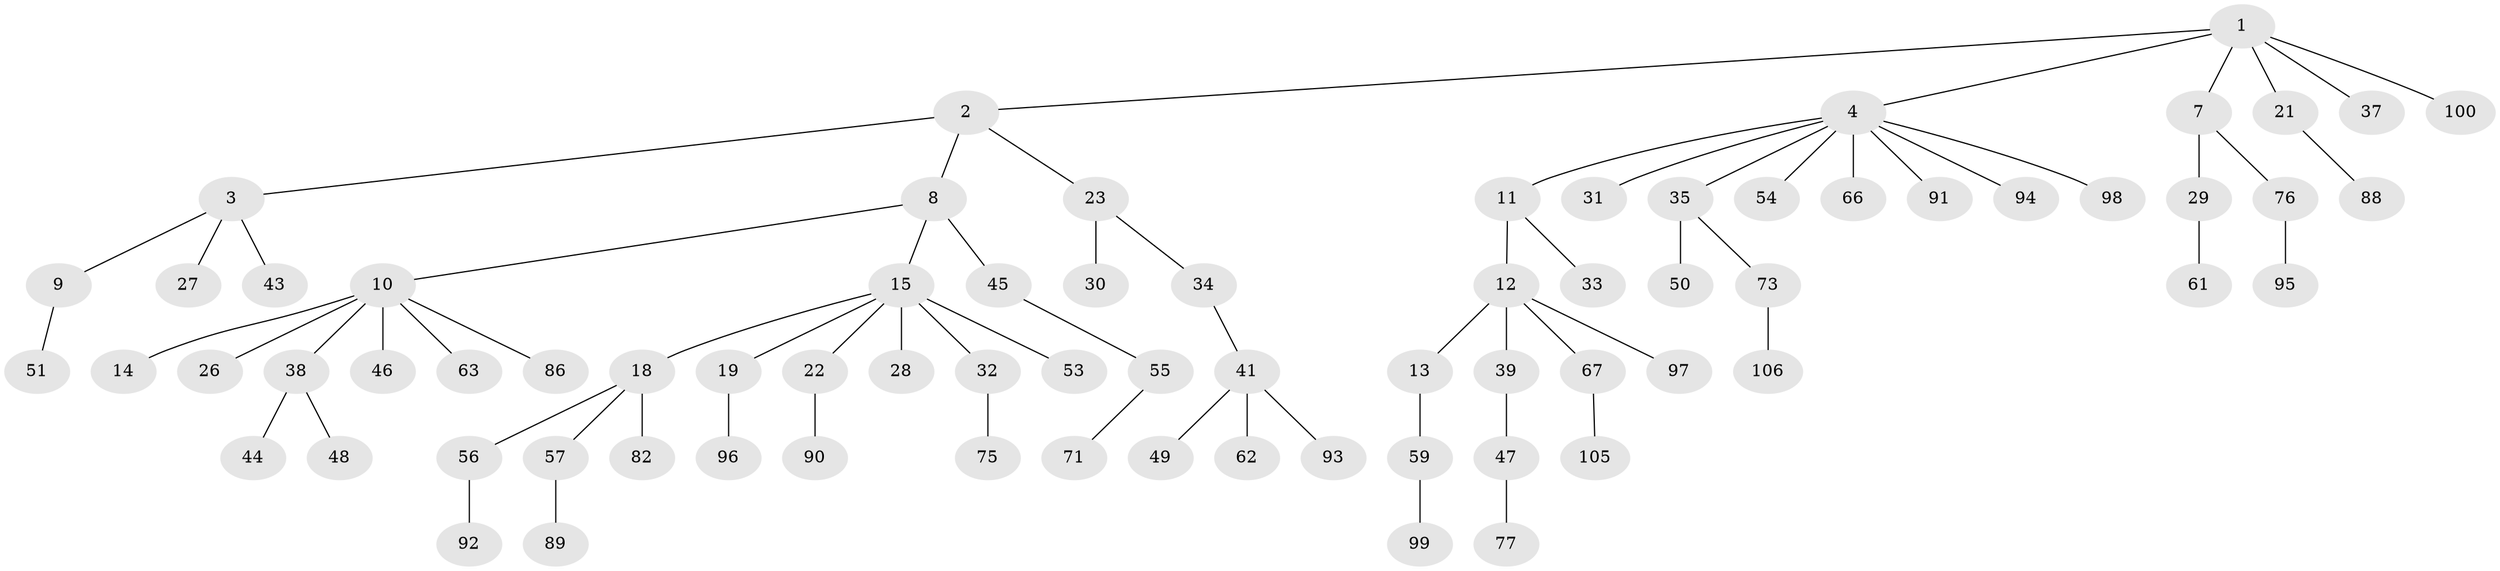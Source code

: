 // Generated by graph-tools (version 1.1) at 2025/24/03/03/25 07:24:07]
// undirected, 74 vertices, 73 edges
graph export_dot {
graph [start="1"]
  node [color=gray90,style=filled];
  1 [super="+5"];
  2;
  3 [super="+6"];
  4 [super="+80"];
  7 [super="+72"];
  8 [super="+20"];
  9 [super="+68"];
  10 [super="+17"];
  11 [super="+81"];
  12 [super="+36"];
  13;
  14;
  15 [super="+16"];
  18 [super="+25"];
  19 [super="+102"];
  21 [super="+40"];
  22;
  23 [super="+24"];
  26;
  27 [super="+74"];
  28;
  29;
  30;
  31 [super="+103"];
  32 [super="+70"];
  33;
  34 [super="+42"];
  35 [super="+52"];
  37 [super="+60"];
  38 [super="+65"];
  39;
  41 [super="+58"];
  43;
  44;
  45;
  46 [super="+85"];
  47;
  48;
  49;
  50;
  51;
  53;
  54;
  55 [super="+83"];
  56 [super="+69"];
  57 [super="+64"];
  59 [super="+104"];
  61 [super="+79"];
  62;
  63;
  66 [super="+78"];
  67;
  71;
  73 [super="+87"];
  75;
  76;
  77;
  82 [super="+84"];
  86;
  88;
  89;
  90;
  91;
  92;
  93 [super="+101"];
  94;
  95;
  96;
  97;
  98;
  99;
  100;
  105;
  106;
  1 -- 2;
  1 -- 4;
  1 -- 7;
  1 -- 21;
  1 -- 100;
  1 -- 37;
  2 -- 3;
  2 -- 8;
  2 -- 23;
  3 -- 27;
  3 -- 9;
  3 -- 43;
  4 -- 11;
  4 -- 31;
  4 -- 35;
  4 -- 54;
  4 -- 66;
  4 -- 98;
  4 -- 91;
  4 -- 94;
  7 -- 29;
  7 -- 76;
  8 -- 10;
  8 -- 15;
  8 -- 45;
  9 -- 51;
  10 -- 14;
  10 -- 26;
  10 -- 38;
  10 -- 46;
  10 -- 86;
  10 -- 63;
  11 -- 12;
  11 -- 33;
  12 -- 13;
  12 -- 39;
  12 -- 97;
  12 -- 67;
  13 -- 59;
  15 -- 18;
  15 -- 19;
  15 -- 32;
  15 -- 53;
  15 -- 22;
  15 -- 28;
  18 -- 56;
  18 -- 57;
  18 -- 82;
  19 -- 96;
  21 -- 88;
  22 -- 90;
  23 -- 30;
  23 -- 34;
  29 -- 61;
  32 -- 75;
  34 -- 41;
  35 -- 50;
  35 -- 73;
  38 -- 44;
  38 -- 48;
  39 -- 47;
  41 -- 49;
  41 -- 62;
  41 -- 93;
  45 -- 55;
  47 -- 77;
  55 -- 71;
  56 -- 92;
  57 -- 89;
  59 -- 99;
  67 -- 105;
  73 -- 106;
  76 -- 95;
}
